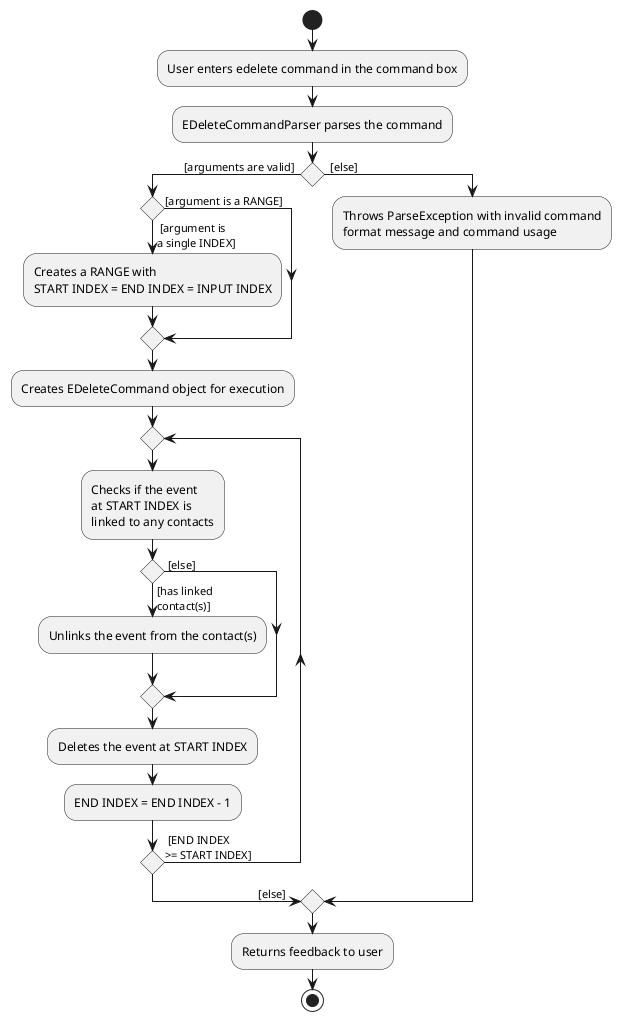 @startuml
'https://plantuml.com/activity-diagram-beta

start
:User enters edelete command in the command box;
:EDeleteCommandParser parses the command;
if () then ([arguments are valid]  )
    if () then ( [argument is\na single INDEX])
    :Creates a RANGE with\nSTART INDEX = END INDEX = INPUT INDEX;

    else ([argument is a RANGE])

    endif
:Creates EDeleteCommand object for execution;

  repeat
  :Checks if the event\nat START INDEX is\nlinked to any contacts;
    if () then ( [else])

    else ([has linked\ncontact(s)])
    :Unlinks the event from the contact(s);

    endif
    :Deletes the event at START INDEX;
    :END INDEX = END INDEX - 1;
  repeat while () is ( [END INDEX \n>= START INDEX])
  -> [else]     ;

else (  [else])
:Throws ParseException with invalid command\nformat message and command usage;
endif

:Returns feedback to user;

stop

@enduml
